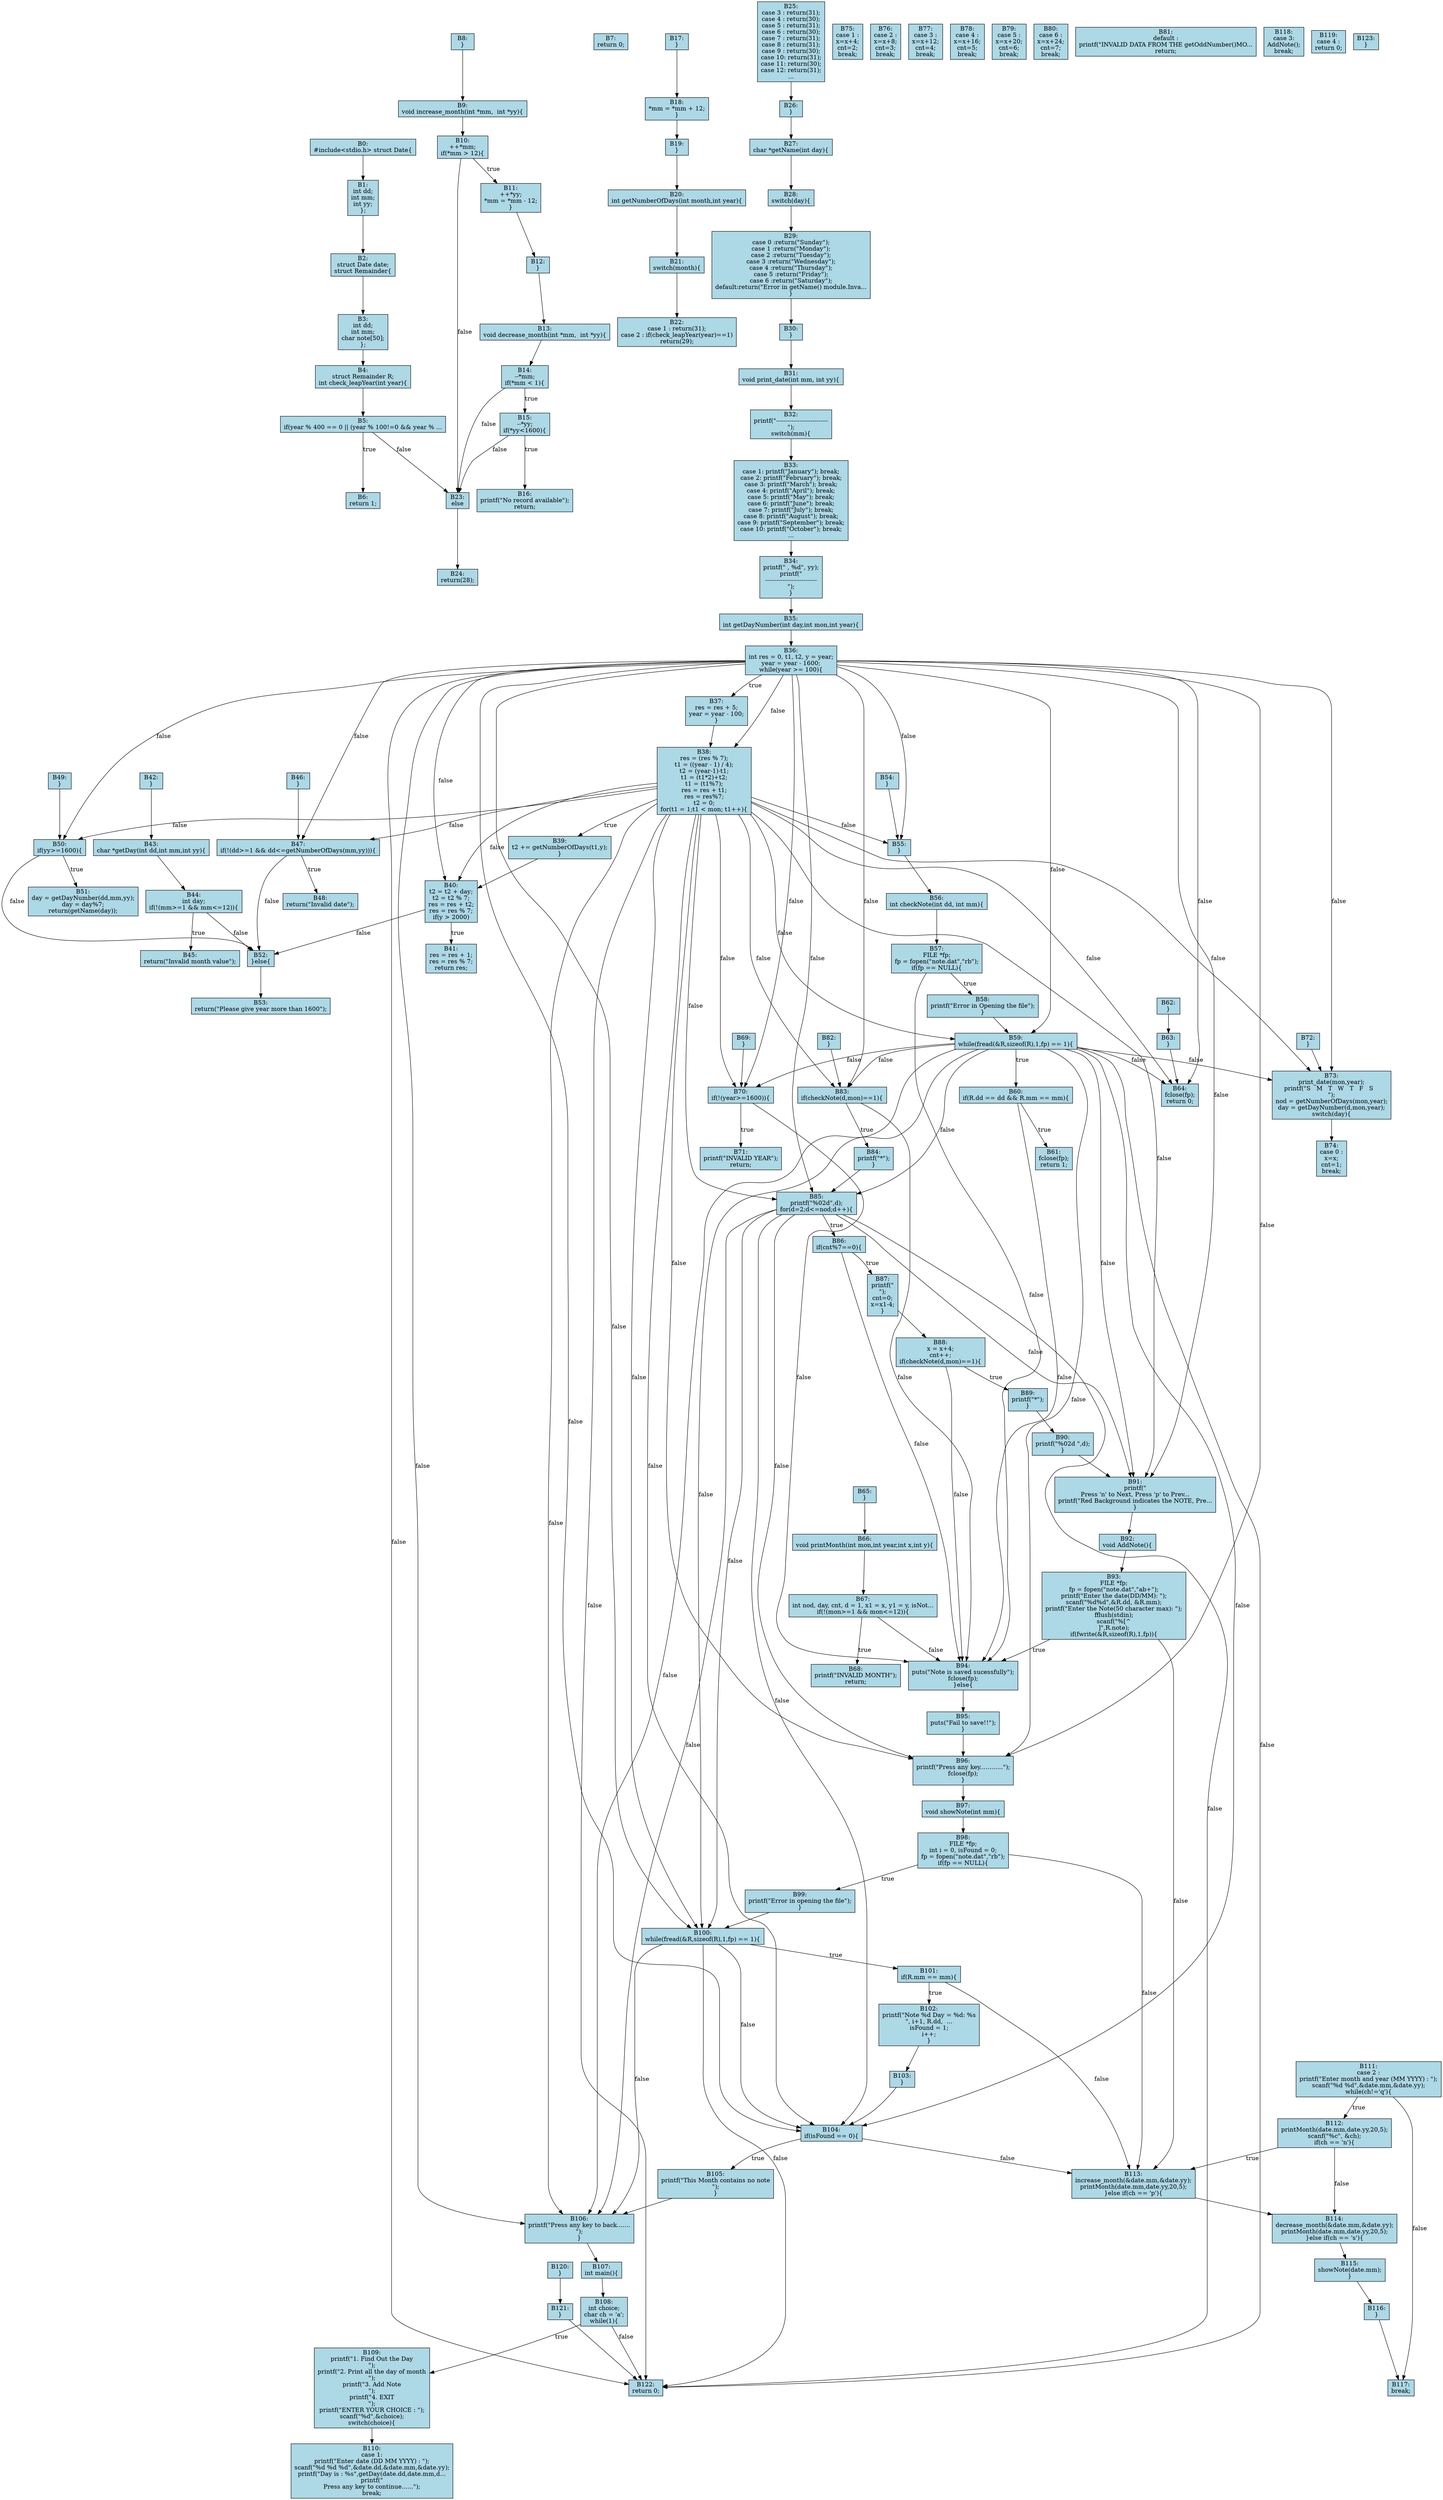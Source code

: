 digraph calendar_CFG {
    rankdir=TB;
    node [shape=box, style=filled, fillcolor=lightblue];

    B0 [label="B0:\n#include<stdio.h> struct Date\{"];
    B1 [label="B1:\nint dd;\nint mm;\nint yy;\n\};"];
    B2 [label="B2:\nstruct Date date;\nstruct Remainder\{"];
    B3 [label="B3:\nint dd;\nint mm;\nchar note[50];\n\};"];
    B4 [label="B4:\nstruct Remainder R;\nint check_leapYear(int year)\{"];
    B5 [label="B5:\nif(year % 400 == 0 || (year % 100!=0 && year % ..."];
    B6 [label="B6:\nreturn 1;"];
    B7 [label="B7:\nreturn 0;"];
    B8 [label="B8:\n\}"];
    B9 [label="B9:\nvoid increase_month(int *mm,  int *yy)\{"];
    B10 [label="B10:\n++*mm;\nif(*mm > 12)\{"];
    B11 [label="B11:\n++*yy;\n*mm = *mm - 12;\n\}"];
    B12 [label="B12:\n\}"];
    B13 [label="B13:\nvoid decrease_month(int *mm,  int *yy)\{"];
    B14 [label="B14:\n--*mm;\nif(*mm < 1)\{"];
    B15 [label="B15:\n--*yy;\nif(*yy<1600)\{"];
    B16 [label="B16:\nprintf(\"No record available\");\nreturn;"];
    B17 [label="B17:\n\}"];
    B18 [label="B18:\n*mm = *mm + 12;\n\}"];
    B19 [label="B19:\n\}"];
    B20 [label="B20:\nint getNumberOfDays(int month,int year)\{"];
    B21 [label="B21:\nswitch(month)\{"];
    B22 [label="B22:\ncase 1 : return(31);\ncase 2 : if(check_leapYear(year)==1)\nreturn(29);"];
    B23 [label="B23:\nelse"];
    B24 [label="B24:\nreturn(28);"];
    B25 [label="B25:\ncase 3 : return(31);\ncase 4 : return(30);\ncase 5 : return(31);\ncase 6 : return(30);\ncase 7 : return(31);\ncase 8 : return(31);\ncase 9 : return(30);\ncase 10: return(31);\ncase 11: return(30);\ncase 12: return(31);\n..."];
    B26 [label="B26:\n\}"];
    B27 [label="B27:\nchar *getName(int day)\{"];
    B28 [label="B28:\nswitch(day)\{"];
    B29 [label="B29:\ncase 0 :return(\"Sunday\");\ncase 1 :return(\"Monday\");\ncase 2 :return(\"Tuesday\");\ncase 3 :return(\"Wednesday\");\ncase 4 :return(\"Thursday\");\ncase 5 :return(\"Friday\");\ncase 6 :return(\"Saturday\");\ndefault:return(\"Error in getName() module.Inva...\n\}"];
    B30 [label="B30:\n\}"];
    B31 [label="B31:\nvoid print_date(int mm, int yy)\{"];
    B32 [label="B32:\nprintf(\"---------------------------\n\");\nswitch(mm)\{"];
    B33 [label="B33:\ncase 1: printf(\"January\"); break;\ncase 2: printf(\"February\"); break;\ncase 3: printf(\"March\"); break;\ncase 4: printf(\"April\"); break;\ncase 5: printf(\"May\"); break;\ncase 6: printf(\"June\"); break;\ncase 7: printf(\"July\"); break;\ncase 8: printf(\"August\"); break;\ncase 9: printf(\"September\"); break;\ncase 10: printf(\"October\"); break;\n..."];
    B34 [label="B34:\nprintf(\" , %d\", yy);\nprintf(\"\n---------------------------\n\");\n\}"];
    B35 [label="B35:\nint getDayNumber(int day,int mon,int year)\{"];
    B36 [label="B36:\nint res = 0, t1, t2, y = year;\nyear = year - 1600;\nwhile(year >= 100)\{"];
    B37 [label="B37:\nres = res + 5;\nyear = year - 100;\n\}"];
    B38 [label="B38:\nres = (res % 7);\nt1 = ((year - 1) / 4);\nt2 = (year-1)-t1;\nt1 = (t1*2)+t2;\nt1 = (t1%7);\nres = res + t1;\nres = res%7;\nt2 = 0;\nfor(t1 = 1;t1 < mon; t1++)\{"];
    B39 [label="B39:\nt2 += getNumberOfDays(t1,y);\n\}"];
    B40 [label="B40:\nt2 = t2 + day;\nt2 = t2 % 7;\nres = res + t2;\nres = res % 7;\nif(y > 2000)"];
    B41 [label="B41:\nres = res + 1;\nres = res % 7;\nreturn res;"];
    B42 [label="B42:\n\}"];
    B43 [label="B43:\nchar *getDay(int dd,int mm,int yy)\{"];
    B44 [label="B44:\nint day;\nif(!(mm>=1 && mm<=12))\{"];
    B45 [label="B45:\nreturn(\"Invalid month value\");"];
    B46 [label="B46:\n\}"];
    B47 [label="B47:\nif(!(dd>=1 && dd<=getNumberOfDays(mm,yy)))\{"];
    B48 [label="B48:\nreturn(\"Invalid date\");"];
    B49 [label="B49:\n\}"];
    B50 [label="B50:\nif(yy>=1600)\{"];
    B51 [label="B51:\nday = getDayNumber(dd,mm,yy);\nday = day%7;\nreturn(getName(day));"];
    B52 [label="B52:\n\}else\{"];
    B53 [label="B53:\nreturn(\"Please give year more than 1600\");"];
    B54 [label="B54:\n\}"];
    B55 [label="B55:\n\}"];
    B56 [label="B56:\nint checkNote(int dd, int mm)\{"];
    B57 [label="B57:\nFILE *fp;\nfp = fopen(\"note.dat\",\"rb\");\nif(fp == NULL)\{"];
    B58 [label="B58:\nprintf(\"Error in Opening the file\");\n\}"];
    B59 [label="B59:\nwhile(fread(&R,sizeof(R),1,fp) == 1)\{"];
    B60 [label="B60:\nif(R.dd == dd && R.mm == mm)\{"];
    B61 [label="B61:\nfclose(fp);\nreturn 1;"];
    B62 [label="B62:\n\}"];
    B63 [label="B63:\n\}"];
    B64 [label="B64:\nfclose(fp);\nreturn 0;"];
    B65 [label="B65:\n\}"];
    B66 [label="B66:\nvoid printMonth(int mon,int year,int x,int y)\{"];
    B67 [label="B67:\nint nod, day, cnt, d = 1, x1 = x, y1 = y, isNot...\nif(!(mon>=1 && mon<=12))\{"];
    B68 [label="B68:\nprintf(\"INVALID MONTH\");\nreturn;"];
    B69 [label="B69:\n\}"];
    B70 [label="B70:\nif(!(year>=1600))\{"];
    B71 [label="B71:\nprintf(\"INVALID YEAR\");\nreturn;"];
    B72 [label="B72:\n\}"];
    B73 [label="B73:\nprint_date(mon,year);\nprintf(\"S   M   T   W   T   F   S   \n\");\nnod = getNumberOfDays(mon,year);\nday = getDayNumber(d,mon,year);\nswitch(day)\{"];
    B74 [label="B74:\ncase 0 :\nx=x;\ncnt=1;\nbreak;"];
    B75 [label="B75:\ncase 1 :\nx=x+4;\ncnt=2;\nbreak;"];
    B76 [label="B76:\ncase 2 :\nx=x+8;\ncnt=3;\nbreak;"];
    B77 [label="B77:\ncase 3 :\nx=x+12;\ncnt=4;\nbreak;"];
    B78 [label="B78:\ncase 4 :\nx=x+16;\ncnt=5;\nbreak;"];
    B79 [label="B79:\ncase 5 :\nx=x+20;\ncnt=6;\nbreak;"];
    B80 [label="B80:\ncase 6 :\nx=x+24;\ncnt=7;\nbreak;"];
    B81 [label="B81:\ndefault :\nprintf(\"INVALID DATA FROM THE getOddNumber()MO...\nreturn;"];
    B82 [label="B82:\n\}"];
    B83 [label="B83:\nif(checkNote(d,mon)==1)\{"];
    B84 [label="B84:\nprintf(\"*\");\n\}"];
    B85 [label="B85:\nprintf(\"%02d\",d);\nfor(d=2;d<=nod;d++)\{"];
    B86 [label="B86:\nif(cnt%7==0)\{"];
    B87 [label="B87:\nprintf(\"\n\");\ncnt=0;\nx=x1-4;\n\}"];
    B88 [label="B88:\nx = x+4;\ncnt++;\nif(checkNote(d,mon)==1)\{"];
    B89 [label="B89:\nprintf(\"*\");\n\}"];
    B90 [label="B90:\nprintf(\"%02d \",d);\n\}"];
    B91 [label="B91:\nprintf(\"\nPress 'n' to Next, Press 'p' to Prev...\nprintf(\"Red Background indicates the NOTE, Pre...\n\}"];
    B92 [label="B92:\nvoid AddNote()\{"];
    B93 [label="B93:\nFILE *fp;\nfp = fopen(\"note.dat\",\"ab+\");\nprintf(\"Enter the date(DD/MM): \");\nscanf(\"%d%d\",&R.dd, &R.mm);\nprintf(\"Enter the Note(50 character max): \");\nfflush(stdin);\nscanf(\"%[^\n]\",R.note);\nif(fwrite(&R,sizeof(R),1,fp))\{"];
    B94 [label="B94:\nputs(\"Note is saved sucessfully\");\nfclose(fp);\n\}else\{"];
    B95 [label="B95:\nputs(\"Fail to save!!\");\n\}"];
    B96 [label="B96:\nprintf(\"Press any key............\");\nfclose(fp);\n\}"];
    B97 [label="B97:\nvoid showNote(int mm)\{"];
    B98 [label="B98:\nFILE *fp;\nint i = 0, isFound = 0;\nfp = fopen(\"note.dat\",\"rb\");\nif(fp == NULL)\{"];
    B99 [label="B99:\nprintf(\"Error in opening the file\");\n\}"];
    B100 [label="B100:\nwhile(fread(&R,sizeof(R),1,fp) == 1)\{"];
    B101 [label="B101:\nif(R.mm == mm)\{"];
    B102 [label="B102:\nprintf(\"Note %d Day = %d: %s\n\", i+1, R.dd,  ...\nisFound = 1;\ni++;\n\}"];
    B103 [label="B103:\n\}"];
    B104 [label="B104:\nif(isFound == 0)\{"];
    B105 [label="B105:\nprintf(\"This Month contains no note\n\");\n\}"];
    B106 [label="B106:\nprintf(\"Press any key to back.......\n\");\n\}"];
    B107 [label="B107:\nint main()\{"];
    B108 [label="B108:\nint choice;\nchar ch = 'a';\nwhile(1)\{"];
    B109 [label="B109:\nprintf(\"1. Find Out the Day\n\");\nprintf(\"2. Print all the day of month\n\");\nprintf(\"3. Add Note\n\");\nprintf(\"4. EXIT\n\");\nprintf(\"ENTER YOUR CHOICE : \");\nscanf(\"%d\",&choice);\nswitch(choice)\{"];
    B110 [label="B110:\ncase 1:\nprintf(\"Enter date (DD MM YYYY) : \");\nscanf(\"%d %d %d\",&date.dd,&date.mm,&date.yy);\nprintf(\"Day is : %s\",getDay(date.dd,date.mm,d...\nprintf(\"\nPress any key to continue......\");\nbreak;"];
    B111 [label="B111:\ncase 2 :\nprintf(\"Enter month and year (MM YYYY) : \");\nscanf(\"%d %d\",&date.mm,&date.yy);\nwhile(ch!='q')\{"];
    B112 [label="B112:\nprintMonth(date.mm,date.yy,20,5);\nscanf(\"%c\", &ch);\nif(ch == 'n')\{"];
    B113 [label="B113:\nincrease_month(&date.mm,&date.yy);\nprintMonth(date.mm,date.yy,20,5);\n\}else if(ch == 'p')\{"];
    B114 [label="B114:\ndecrease_month(&date.mm,&date.yy);\nprintMonth(date.mm,date.yy,20,5);\n\}else if(ch == 's')\{"];
    B115 [label="B115:\nshowNote(date.mm);\n\}"];
    B116 [label="B116:\n\}"];
    B117 [label="B117:\nbreak;"];
    B118 [label="B118:\ncase 3:\nAddNote();\nbreak;"];
    B119 [label="B119:\ncase 4 :\nreturn 0;"];
    B120 [label="B120:\n\}"];
    B121 [label="B121:\n\}"];
    B122 [label="B122:\nreturn 0;"];
    B123 [label="B123:\n\}"];

    B0 -> B1;
    B1 -> B2;
    B2 -> B3;
    B3 -> B4;
    B4 -> B5;
    B5 -> B6 [label="true"];
    B5 -> B23 [label="false"];
    B8 -> B9;
    B9 -> B10;
    B10 -> B11 [label="true"];
    B10 -> B23 [label="false"];
    B11 -> B12;
    B12 -> B13;
    B13 -> B14;
    B14 -> B15 [label="true"];
    B14 -> B23 [label="false"];
    B15 -> B16 [label="true"];
    B15 -> B23 [label="false"];
    B17 -> B18;
    B18 -> B19;
    B19 -> B20;
    B20 -> B21;
    B21 -> B22;
    B23 -> B24;
    B25 -> B26;
    B26 -> B27;
    B27 -> B28;
    B28 -> B29;
    B29 -> B30;
    B30 -> B31;
    B31 -> B32;
    B32 -> B33;
    B33 -> B34;
    B34 -> B35;
    B35 -> B36;
    B36 -> B37 [label="true"];
    B36 -> B38 [label="false"];
    B36 -> B40 [label="false"];
    B36 -> B47 [label="false"];
    B36 -> B50 [label="false"];
    B36 -> B55 [label="false"];
    B36 -> B59 [label="false"];
    B36 -> B64 [label="false"];
    B36 -> B70 [label="false"];
    B36 -> B73 [label="false"];
    B36 -> B83 [label="false"];
    B36 -> B85 [label="false"];
    B36 -> B91 [label="false"];
    B36 -> B96 [label="false"];
    B36 -> B100 [label="false"];
    B36 -> B104 [label="false"];
    B36 -> B106 [label="false"];
    B36 -> B122 [label="false"];
    B37 -> B38;
    B38 -> B39 [label="true"];
    B38 -> B40 [label="false"];
    B38 -> B47 [label="false"];
    B38 -> B50 [label="false"];
    B38 -> B55 [label="false"];
    B38 -> B59 [label="false"];
    B38 -> B64 [label="false"];
    B38 -> B70 [label="false"];
    B38 -> B73 [label="false"];
    B38 -> B83 [label="false"];
    B38 -> B85 [label="false"];
    B38 -> B91 [label="false"];
    B38 -> B96 [label="false"];
    B38 -> B100 [label="false"];
    B38 -> B104 [label="false"];
    B38 -> B106 [label="false"];
    B38 -> B122 [label="false"];
    B39 -> B40;
    B40 -> B41 [label="true"];
    B40 -> B52 [label="false"];
    B42 -> B43;
    B43 -> B44;
    B44 -> B45 [label="true"];
    B44 -> B52 [label="false"];
    B46 -> B47;
    B47 -> B48 [label="true"];
    B47 -> B52 [label="false"];
    B49 -> B50;
    B50 -> B51 [label="true"];
    B50 -> B52 [label="false"];
    B52 -> B53;
    B54 -> B55;
    B55 -> B56;
    B56 -> B57;
    B57 -> B58 [label="true"];
    B57 -> B94 [label="false"];
    B58 -> B59;
    B59 -> B60 [label="true"];
    B59 -> B64 [label="false"];
    B59 -> B70 [label="false"];
    B59 -> B73 [label="false"];
    B59 -> B83 [label="false"];
    B59 -> B85 [label="false"];
    B59 -> B91 [label="false"];
    B59 -> B96 [label="false"];
    B59 -> B100 [label="false"];
    B59 -> B104 [label="false"];
    B59 -> B106 [label="false"];
    B59 -> B122 [label="false"];
    B60 -> B61 [label="true"];
    B60 -> B94 [label="false"];
    B62 -> B63;
    B63 -> B64;
    B65 -> B66;
    B66 -> B67;
    B67 -> B68 [label="true"];
    B67 -> B94 [label="false"];
    B69 -> B70;
    B70 -> B71 [label="true"];
    B70 -> B94 [label="false"];
    B72 -> B73;
    B73 -> B74;
    B82 -> B83;
    B83 -> B84 [label="true"];
    B83 -> B94 [label="false"];
    B84 -> B85;
    B85 -> B86 [label="true"];
    B85 -> B91 [label="false"];
    B85 -> B96 [label="false"];
    B85 -> B100 [label="false"];
    B85 -> B104 [label="false"];
    B85 -> B106 [label="false"];
    B85 -> B122 [label="false"];
    B86 -> B87 [label="true"];
    B86 -> B94 [label="false"];
    B87 -> B88;
    B88 -> B89 [label="true"];
    B88 -> B94 [label="false"];
    B89 -> B90;
    B90 -> B91;
    B91 -> B92;
    B92 -> B93;
    B93 -> B94 [label="true"];
    B93 -> B113 [label="false"];
    B94 -> B95;
    B95 -> B96;
    B96 -> B97;
    B97 -> B98;
    B98 -> B99 [label="true"];
    B98 -> B113 [label="false"];
    B99 -> B100;
    B100 -> B101 [label="true"];
    B100 -> B104 [label="false"];
    B100 -> B106 [label="false"];
    B100 -> B122 [label="false"];
    B101 -> B102 [label="true"];
    B101 -> B113 [label="false"];
    B102 -> B103;
    B103 -> B104;
    B104 -> B105 [label="true"];
    B104 -> B113 [label="false"];
    B105 -> B106;
    B106 -> B107;
    B107 -> B108;
    B108 -> B109 [label="true"];
    B108 -> B122 [label="false"];
    B109 -> B110;
    B111 -> B112 [label="true"];
    B111 -> B117 [label="false"];
    B112 -> B113 [label="true"];
    B112 -> B114 [label="false"];
    B113 -> B114;
    B114 -> B115;
    B115 -> B116;
    B116 -> B117;
    B120 -> B121;
    B121 -> B122;
}
